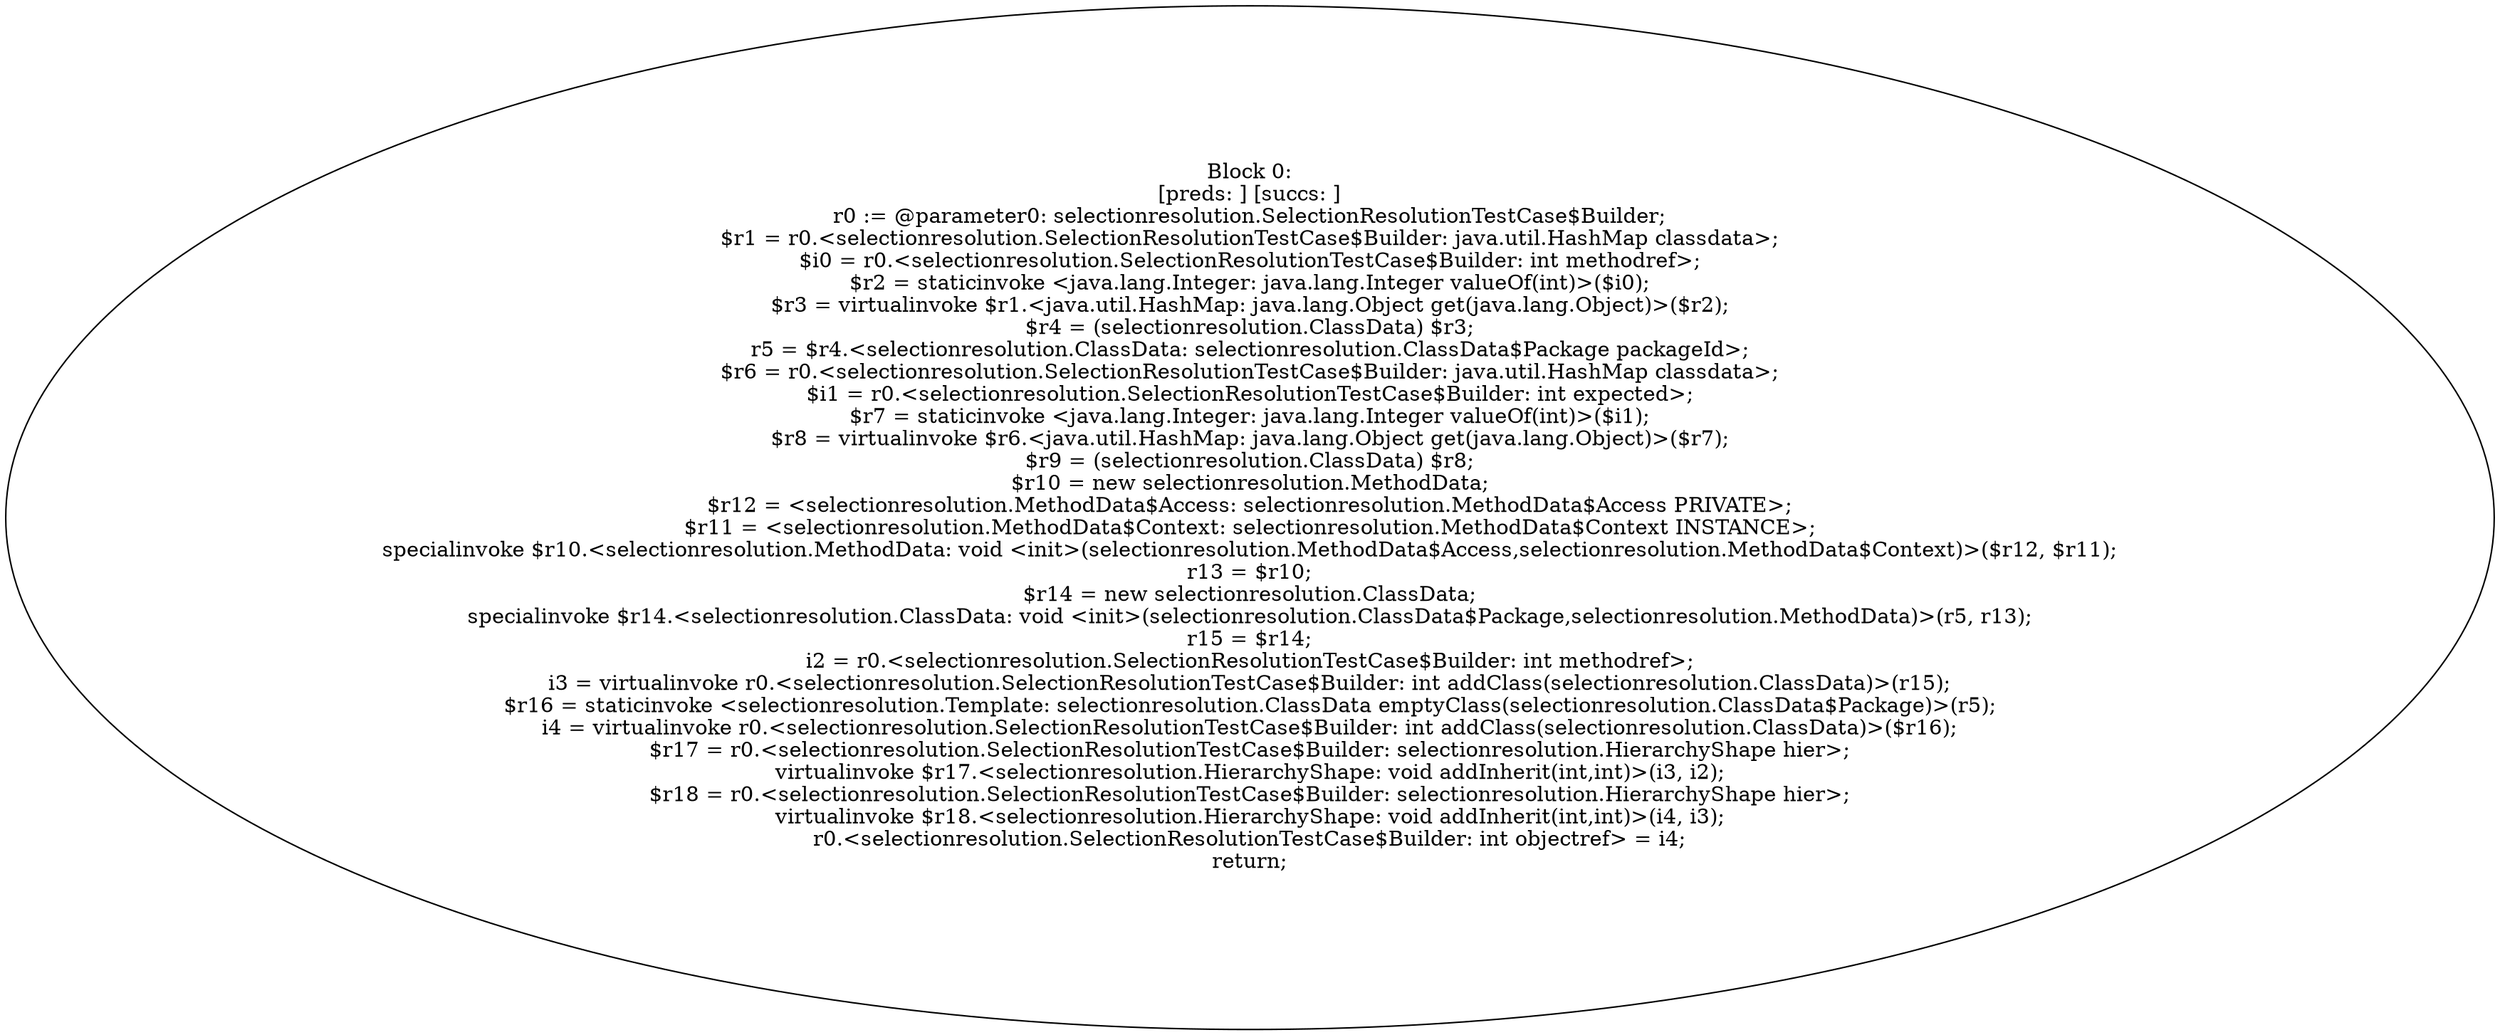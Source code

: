 digraph "unitGraph" {
    "Block 0:
[preds: ] [succs: ]
r0 := @parameter0: selectionresolution.SelectionResolutionTestCase$Builder;
$r1 = r0.<selectionresolution.SelectionResolutionTestCase$Builder: java.util.HashMap classdata>;
$i0 = r0.<selectionresolution.SelectionResolutionTestCase$Builder: int methodref>;
$r2 = staticinvoke <java.lang.Integer: java.lang.Integer valueOf(int)>($i0);
$r3 = virtualinvoke $r1.<java.util.HashMap: java.lang.Object get(java.lang.Object)>($r2);
$r4 = (selectionresolution.ClassData) $r3;
r5 = $r4.<selectionresolution.ClassData: selectionresolution.ClassData$Package packageId>;
$r6 = r0.<selectionresolution.SelectionResolutionTestCase$Builder: java.util.HashMap classdata>;
$i1 = r0.<selectionresolution.SelectionResolutionTestCase$Builder: int expected>;
$r7 = staticinvoke <java.lang.Integer: java.lang.Integer valueOf(int)>($i1);
$r8 = virtualinvoke $r6.<java.util.HashMap: java.lang.Object get(java.lang.Object)>($r7);
$r9 = (selectionresolution.ClassData) $r8;
$r10 = new selectionresolution.MethodData;
$r12 = <selectionresolution.MethodData$Access: selectionresolution.MethodData$Access PRIVATE>;
$r11 = <selectionresolution.MethodData$Context: selectionresolution.MethodData$Context INSTANCE>;
specialinvoke $r10.<selectionresolution.MethodData: void <init>(selectionresolution.MethodData$Access,selectionresolution.MethodData$Context)>($r12, $r11);
r13 = $r10;
$r14 = new selectionresolution.ClassData;
specialinvoke $r14.<selectionresolution.ClassData: void <init>(selectionresolution.ClassData$Package,selectionresolution.MethodData)>(r5, r13);
r15 = $r14;
i2 = r0.<selectionresolution.SelectionResolutionTestCase$Builder: int methodref>;
i3 = virtualinvoke r0.<selectionresolution.SelectionResolutionTestCase$Builder: int addClass(selectionresolution.ClassData)>(r15);
$r16 = staticinvoke <selectionresolution.Template: selectionresolution.ClassData emptyClass(selectionresolution.ClassData$Package)>(r5);
i4 = virtualinvoke r0.<selectionresolution.SelectionResolutionTestCase$Builder: int addClass(selectionresolution.ClassData)>($r16);
$r17 = r0.<selectionresolution.SelectionResolutionTestCase$Builder: selectionresolution.HierarchyShape hier>;
virtualinvoke $r17.<selectionresolution.HierarchyShape: void addInherit(int,int)>(i3, i2);
$r18 = r0.<selectionresolution.SelectionResolutionTestCase$Builder: selectionresolution.HierarchyShape hier>;
virtualinvoke $r18.<selectionresolution.HierarchyShape: void addInherit(int,int)>(i4, i3);
r0.<selectionresolution.SelectionResolutionTestCase$Builder: int objectref> = i4;
return;
"
}
